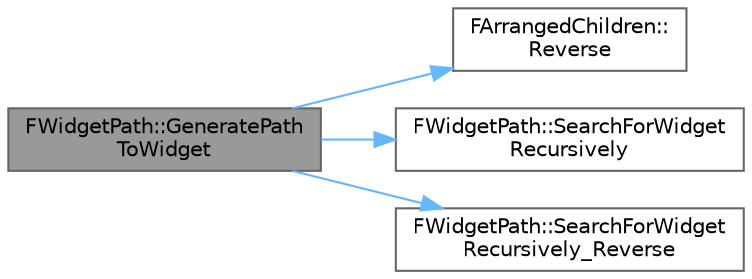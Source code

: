 digraph "FWidgetPath::GeneratePathToWidget"
{
 // INTERACTIVE_SVG=YES
 // LATEX_PDF_SIZE
  bgcolor="transparent";
  edge [fontname=Helvetica,fontsize=10,labelfontname=Helvetica,labelfontsize=10];
  node [fontname=Helvetica,fontsize=10,shape=box,height=0.2,width=0.4];
  rankdir="LR";
  Node1 [id="Node000001",label="FWidgetPath::GeneratePath\lToWidget",height=0.2,width=0.4,color="gray40", fillcolor="grey60", style="filled", fontcolor="black",tooltip="Generate a path from FromWidget to WidgetToFind."];
  Node1 -> Node2 [id="edge1_Node000001_Node000002",color="steelblue1",style="solid",tooltip=" "];
  Node2 [id="Node000002",label="FArrangedChildren::\lReverse",height=0.2,width=0.4,color="grey40", fillcolor="white", style="filled",URL="$d4/d47/classFArrangedChildren.html#ae20ee5064dd153955599974ab5039630",tooltip="Reverse the order of the arranged children."];
  Node1 -> Node3 [id="edge2_Node000001_Node000003",color="steelblue1",style="solid",tooltip=" "];
  Node3 [id="Node000003",label="FWidgetPath::SearchForWidget\lRecursively",height=0.2,width=0.4,color="grey40", fillcolor="white", style="filled",URL="$df/d39/classFWidgetPath.html#a1bf3e1c9fa6af476a4a7eeb7d9cd72a6",tooltip="Utility function to search recursively through a widget hierarchy for a specific widget."];
  Node1 -> Node4 [id="edge3_Node000001_Node000004",color="steelblue1",style="solid",tooltip=" "];
  Node4 [id="Node000004",label="FWidgetPath::SearchForWidget\lRecursively_Reverse",height=0.2,width=0.4,color="grey40", fillcolor="white", style="filled",URL="$df/d39/classFWidgetPath.html#a2e8d404366abad6f817a2acfc3450f00",tooltip="Identical to SearchForWidgetRecursively, but iterates in reverse order."];
}
